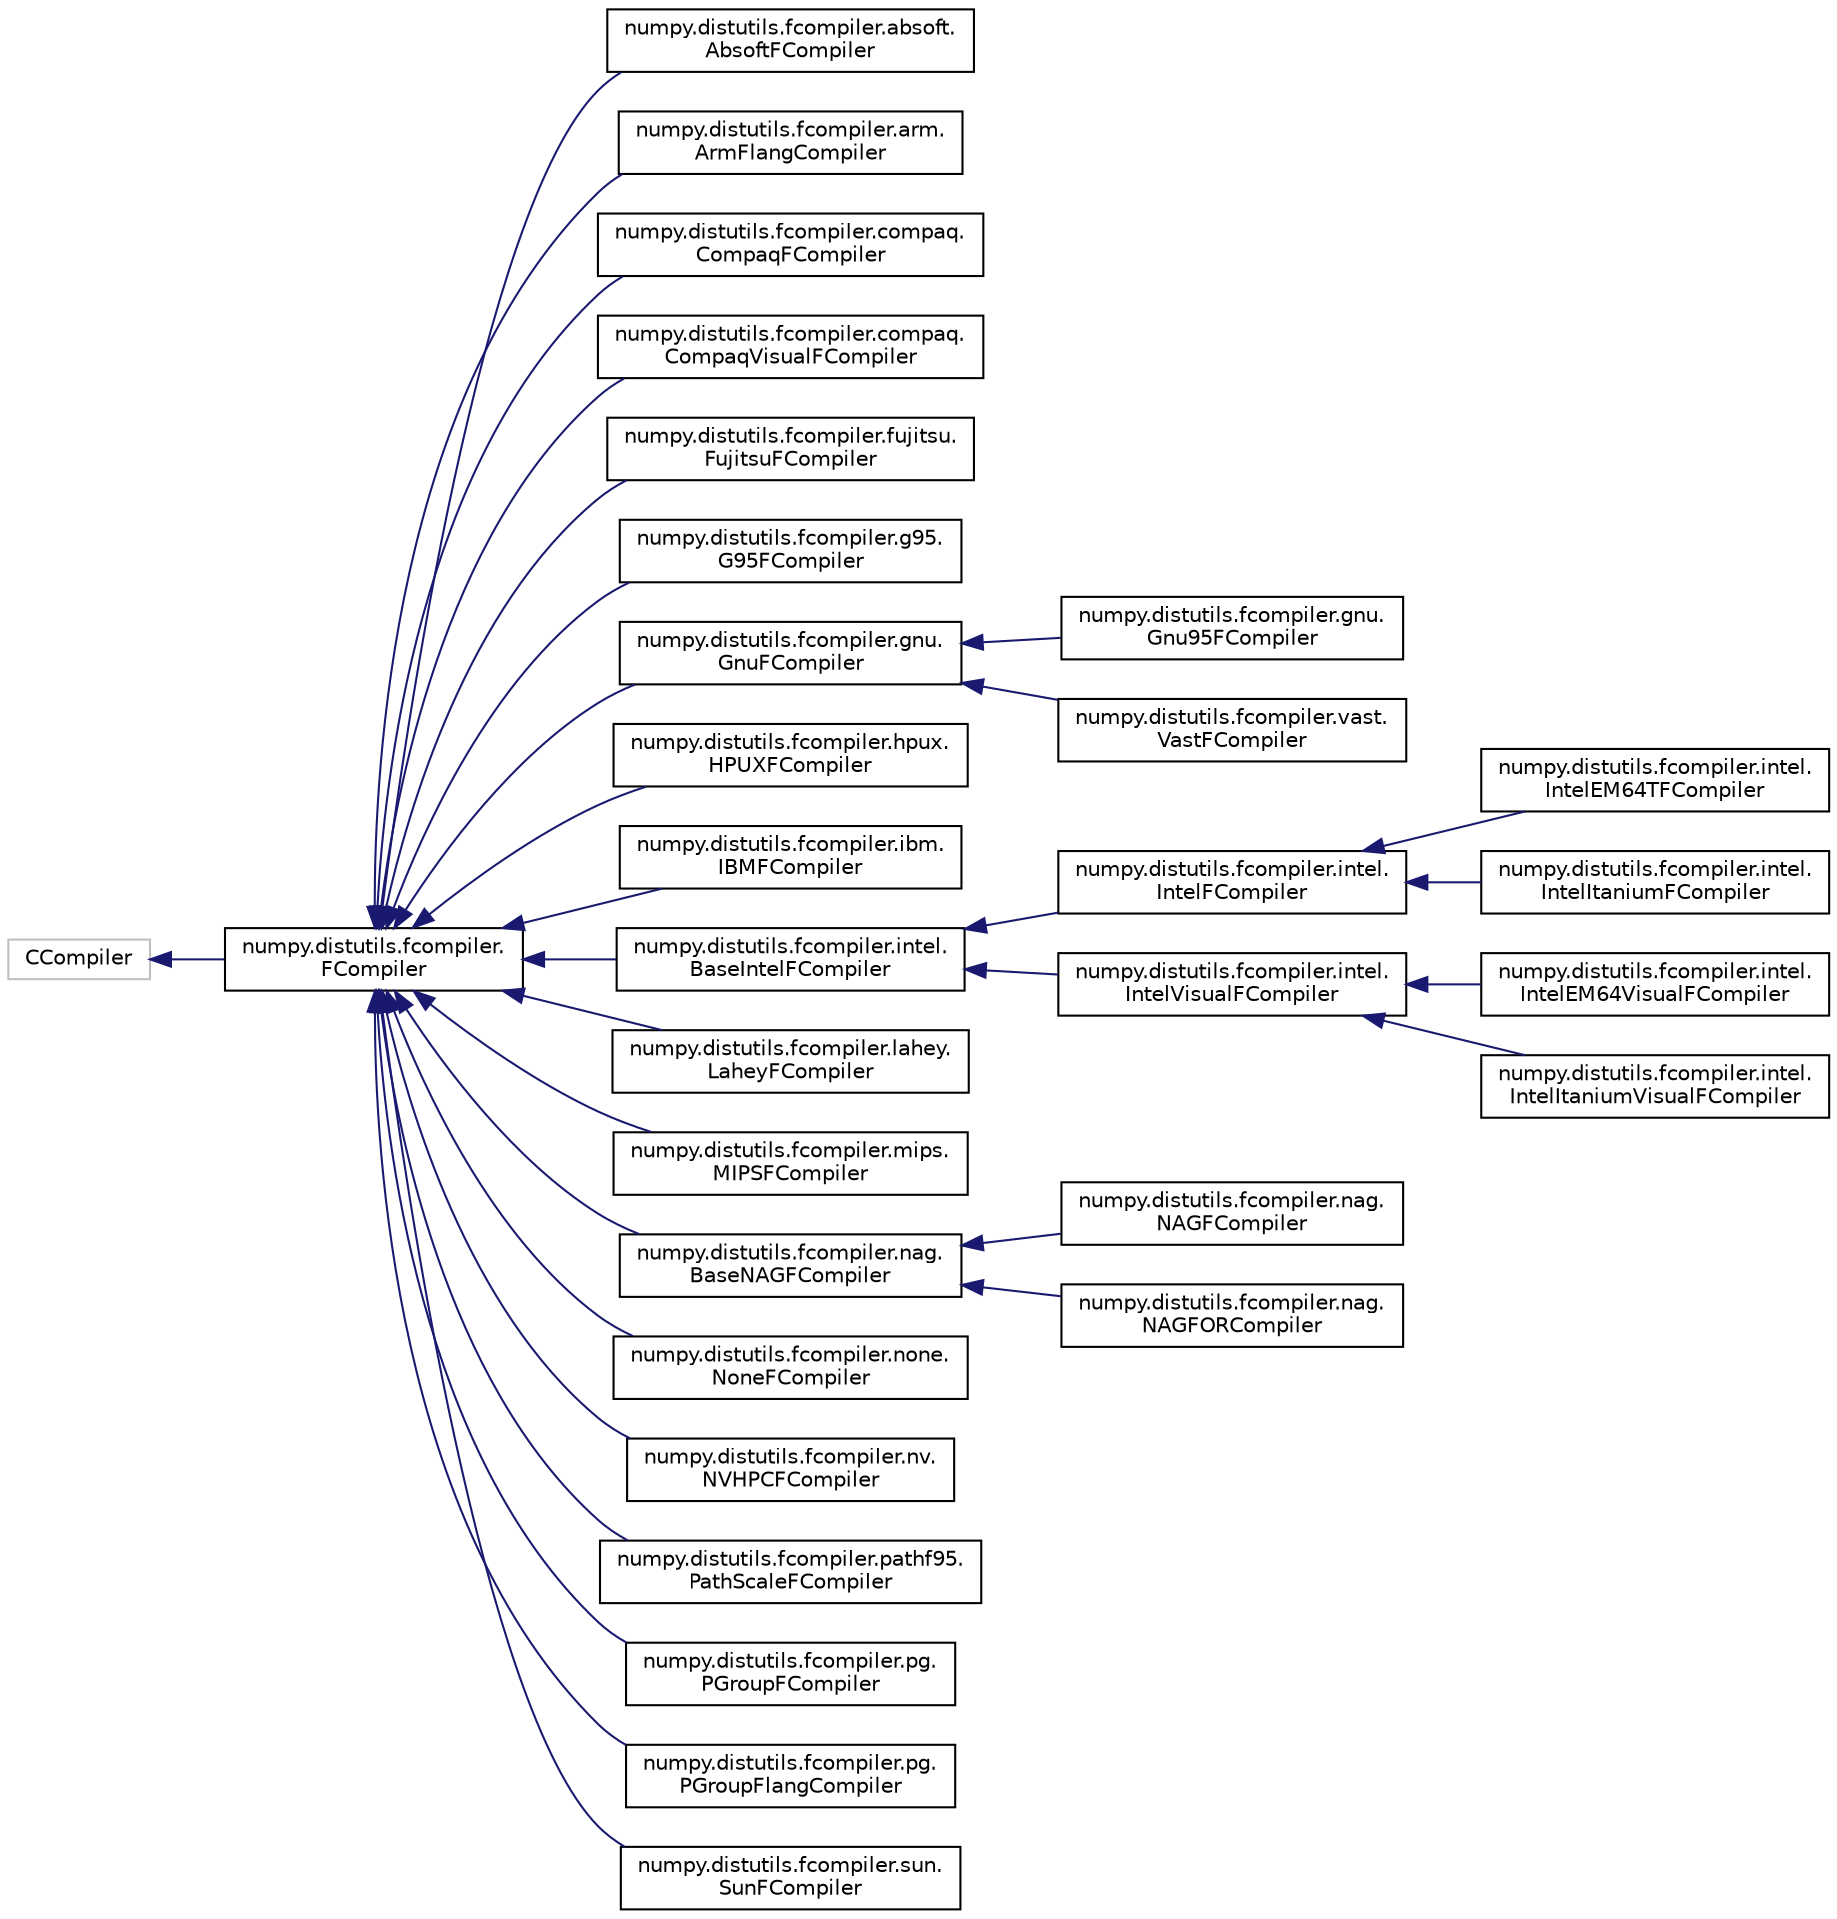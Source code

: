 digraph "Graphical Class Hierarchy"
{
 // LATEX_PDF_SIZE
  edge [fontname="Helvetica",fontsize="10",labelfontname="Helvetica",labelfontsize="10"];
  node [fontname="Helvetica",fontsize="10",shape=record];
  rankdir="LR";
  Node15614 [label="CCompiler",height=0.2,width=0.4,color="grey75", fillcolor="white", style="filled",tooltip=" "];
  Node15614 -> Node0 [dir="back",color="midnightblue",fontsize="10",style="solid",fontname="Helvetica"];
  Node0 [label="numpy.distutils.fcompiler.\lFCompiler",height=0.2,width=0.4,color="black", fillcolor="white", style="filled",URL="$classnumpy_1_1distutils_1_1fcompiler_1_1FCompiler.html",tooltip=" "];
  Node0 -> Node1 [dir="back",color="midnightblue",fontsize="10",style="solid",fontname="Helvetica"];
  Node1 [label="numpy.distutils.fcompiler.absoft.\lAbsoftFCompiler",height=0.2,width=0.4,color="black", fillcolor="white", style="filled",URL="$classnumpy_1_1distutils_1_1fcompiler_1_1absoft_1_1AbsoftFCompiler.html",tooltip=" "];
  Node0 -> Node2 [dir="back",color="midnightblue",fontsize="10",style="solid",fontname="Helvetica"];
  Node2 [label="numpy.distutils.fcompiler.arm.\lArmFlangCompiler",height=0.2,width=0.4,color="black", fillcolor="white", style="filled",URL="$classnumpy_1_1distutils_1_1fcompiler_1_1arm_1_1ArmFlangCompiler.html",tooltip=" "];
  Node0 -> Node3 [dir="back",color="midnightblue",fontsize="10",style="solid",fontname="Helvetica"];
  Node3 [label="numpy.distutils.fcompiler.compaq.\lCompaqFCompiler",height=0.2,width=0.4,color="black", fillcolor="white", style="filled",URL="$classnumpy_1_1distutils_1_1fcompiler_1_1compaq_1_1CompaqFCompiler.html",tooltip=" "];
  Node0 -> Node4 [dir="back",color="midnightblue",fontsize="10",style="solid",fontname="Helvetica"];
  Node4 [label="numpy.distutils.fcompiler.compaq.\lCompaqVisualFCompiler",height=0.2,width=0.4,color="black", fillcolor="white", style="filled",URL="$classnumpy_1_1distutils_1_1fcompiler_1_1compaq_1_1CompaqVisualFCompiler.html",tooltip=" "];
  Node0 -> Node5 [dir="back",color="midnightblue",fontsize="10",style="solid",fontname="Helvetica"];
  Node5 [label="numpy.distutils.fcompiler.fujitsu.\lFujitsuFCompiler",height=0.2,width=0.4,color="black", fillcolor="white", style="filled",URL="$classnumpy_1_1distutils_1_1fcompiler_1_1fujitsu_1_1FujitsuFCompiler.html",tooltip=" "];
  Node0 -> Node6 [dir="back",color="midnightblue",fontsize="10",style="solid",fontname="Helvetica"];
  Node6 [label="numpy.distutils.fcompiler.g95.\lG95FCompiler",height=0.2,width=0.4,color="black", fillcolor="white", style="filled",URL="$classnumpy_1_1distutils_1_1fcompiler_1_1g95_1_1G95FCompiler.html",tooltip=" "];
  Node0 -> Node7 [dir="back",color="midnightblue",fontsize="10",style="solid",fontname="Helvetica"];
  Node7 [label="numpy.distutils.fcompiler.gnu.\lGnuFCompiler",height=0.2,width=0.4,color="black", fillcolor="white", style="filled",URL="$classnumpy_1_1distutils_1_1fcompiler_1_1gnu_1_1GnuFCompiler.html",tooltip=" "];
  Node7 -> Node8 [dir="back",color="midnightblue",fontsize="10",style="solid",fontname="Helvetica"];
  Node8 [label="numpy.distutils.fcompiler.gnu.\lGnu95FCompiler",height=0.2,width=0.4,color="black", fillcolor="white", style="filled",URL="$classnumpy_1_1distutils_1_1fcompiler_1_1gnu_1_1Gnu95FCompiler.html",tooltip=" "];
  Node7 -> Node9 [dir="back",color="midnightblue",fontsize="10",style="solid",fontname="Helvetica"];
  Node9 [label="numpy.distutils.fcompiler.vast.\lVastFCompiler",height=0.2,width=0.4,color="black", fillcolor="white", style="filled",URL="$classnumpy_1_1distutils_1_1fcompiler_1_1vast_1_1VastFCompiler.html",tooltip=" "];
  Node0 -> Node10 [dir="back",color="midnightblue",fontsize="10",style="solid",fontname="Helvetica"];
  Node10 [label="numpy.distutils.fcompiler.hpux.\lHPUXFCompiler",height=0.2,width=0.4,color="black", fillcolor="white", style="filled",URL="$classnumpy_1_1distutils_1_1fcompiler_1_1hpux_1_1HPUXFCompiler.html",tooltip=" "];
  Node0 -> Node11 [dir="back",color="midnightblue",fontsize="10",style="solid",fontname="Helvetica"];
  Node11 [label="numpy.distutils.fcompiler.ibm.\lIBMFCompiler",height=0.2,width=0.4,color="black", fillcolor="white", style="filled",URL="$classnumpy_1_1distutils_1_1fcompiler_1_1ibm_1_1IBMFCompiler.html",tooltip=" "];
  Node0 -> Node12 [dir="back",color="midnightblue",fontsize="10",style="solid",fontname="Helvetica"];
  Node12 [label="numpy.distutils.fcompiler.intel.\lBaseIntelFCompiler",height=0.2,width=0.4,color="black", fillcolor="white", style="filled",URL="$classnumpy_1_1distutils_1_1fcompiler_1_1intel_1_1BaseIntelFCompiler.html",tooltip=" "];
  Node12 -> Node13 [dir="back",color="midnightblue",fontsize="10",style="solid",fontname="Helvetica"];
  Node13 [label="numpy.distutils.fcompiler.intel.\lIntelFCompiler",height=0.2,width=0.4,color="black", fillcolor="white", style="filled",URL="$classnumpy_1_1distutils_1_1fcompiler_1_1intel_1_1IntelFCompiler.html",tooltip=" "];
  Node13 -> Node14 [dir="back",color="midnightblue",fontsize="10",style="solid",fontname="Helvetica"];
  Node14 [label="numpy.distutils.fcompiler.intel.\lIntelEM64TFCompiler",height=0.2,width=0.4,color="black", fillcolor="white", style="filled",URL="$classnumpy_1_1distutils_1_1fcompiler_1_1intel_1_1IntelEM64TFCompiler.html",tooltip=" "];
  Node13 -> Node15 [dir="back",color="midnightblue",fontsize="10",style="solid",fontname="Helvetica"];
  Node15 [label="numpy.distutils.fcompiler.intel.\lIntelItaniumFCompiler",height=0.2,width=0.4,color="black", fillcolor="white", style="filled",URL="$classnumpy_1_1distutils_1_1fcompiler_1_1intel_1_1IntelItaniumFCompiler.html",tooltip=" "];
  Node12 -> Node16 [dir="back",color="midnightblue",fontsize="10",style="solid",fontname="Helvetica"];
  Node16 [label="numpy.distutils.fcompiler.intel.\lIntelVisualFCompiler",height=0.2,width=0.4,color="black", fillcolor="white", style="filled",URL="$classnumpy_1_1distutils_1_1fcompiler_1_1intel_1_1IntelVisualFCompiler.html",tooltip=" "];
  Node16 -> Node17 [dir="back",color="midnightblue",fontsize="10",style="solid",fontname="Helvetica"];
  Node17 [label="numpy.distutils.fcompiler.intel.\lIntelEM64VisualFCompiler",height=0.2,width=0.4,color="black", fillcolor="white", style="filled",URL="$classnumpy_1_1distutils_1_1fcompiler_1_1intel_1_1IntelEM64VisualFCompiler.html",tooltip=" "];
  Node16 -> Node18 [dir="back",color="midnightblue",fontsize="10",style="solid",fontname="Helvetica"];
  Node18 [label="numpy.distutils.fcompiler.intel.\lIntelItaniumVisualFCompiler",height=0.2,width=0.4,color="black", fillcolor="white", style="filled",URL="$classnumpy_1_1distutils_1_1fcompiler_1_1intel_1_1IntelItaniumVisualFCompiler.html",tooltip=" "];
  Node0 -> Node19 [dir="back",color="midnightblue",fontsize="10",style="solid",fontname="Helvetica"];
  Node19 [label="numpy.distutils.fcompiler.lahey.\lLaheyFCompiler",height=0.2,width=0.4,color="black", fillcolor="white", style="filled",URL="$classnumpy_1_1distutils_1_1fcompiler_1_1lahey_1_1LaheyFCompiler.html",tooltip=" "];
  Node0 -> Node20 [dir="back",color="midnightblue",fontsize="10",style="solid",fontname="Helvetica"];
  Node20 [label="numpy.distutils.fcompiler.mips.\lMIPSFCompiler",height=0.2,width=0.4,color="black", fillcolor="white", style="filled",URL="$classnumpy_1_1distutils_1_1fcompiler_1_1mips_1_1MIPSFCompiler.html",tooltip=" "];
  Node0 -> Node21 [dir="back",color="midnightblue",fontsize="10",style="solid",fontname="Helvetica"];
  Node21 [label="numpy.distutils.fcompiler.nag.\lBaseNAGFCompiler",height=0.2,width=0.4,color="black", fillcolor="white", style="filled",URL="$classnumpy_1_1distutils_1_1fcompiler_1_1nag_1_1BaseNAGFCompiler.html",tooltip=" "];
  Node21 -> Node22 [dir="back",color="midnightblue",fontsize="10",style="solid",fontname="Helvetica"];
  Node22 [label="numpy.distutils.fcompiler.nag.\lNAGFCompiler",height=0.2,width=0.4,color="black", fillcolor="white", style="filled",URL="$classnumpy_1_1distutils_1_1fcompiler_1_1nag_1_1NAGFCompiler.html",tooltip=" "];
  Node21 -> Node23 [dir="back",color="midnightblue",fontsize="10",style="solid",fontname="Helvetica"];
  Node23 [label="numpy.distutils.fcompiler.nag.\lNAGFORCompiler",height=0.2,width=0.4,color="black", fillcolor="white", style="filled",URL="$classnumpy_1_1distutils_1_1fcompiler_1_1nag_1_1NAGFORCompiler.html",tooltip=" "];
  Node0 -> Node24 [dir="back",color="midnightblue",fontsize="10",style="solid",fontname="Helvetica"];
  Node24 [label="numpy.distutils.fcompiler.none.\lNoneFCompiler",height=0.2,width=0.4,color="black", fillcolor="white", style="filled",URL="$classnumpy_1_1distutils_1_1fcompiler_1_1none_1_1NoneFCompiler.html",tooltip=" "];
  Node0 -> Node25 [dir="back",color="midnightblue",fontsize="10",style="solid",fontname="Helvetica"];
  Node25 [label="numpy.distutils.fcompiler.nv.\lNVHPCFCompiler",height=0.2,width=0.4,color="black", fillcolor="white", style="filled",URL="$classnumpy_1_1distutils_1_1fcompiler_1_1nv_1_1NVHPCFCompiler.html",tooltip=" "];
  Node0 -> Node26 [dir="back",color="midnightblue",fontsize="10",style="solid",fontname="Helvetica"];
  Node26 [label="numpy.distutils.fcompiler.pathf95.\lPathScaleFCompiler",height=0.2,width=0.4,color="black", fillcolor="white", style="filled",URL="$classnumpy_1_1distutils_1_1fcompiler_1_1pathf95_1_1PathScaleFCompiler.html",tooltip=" "];
  Node0 -> Node27 [dir="back",color="midnightblue",fontsize="10",style="solid",fontname="Helvetica"];
  Node27 [label="numpy.distutils.fcompiler.pg.\lPGroupFCompiler",height=0.2,width=0.4,color="black", fillcolor="white", style="filled",URL="$classnumpy_1_1distutils_1_1fcompiler_1_1pg_1_1PGroupFCompiler.html",tooltip=" "];
  Node0 -> Node28 [dir="back",color="midnightblue",fontsize="10",style="solid",fontname="Helvetica"];
  Node28 [label="numpy.distutils.fcompiler.pg.\lPGroupFlangCompiler",height=0.2,width=0.4,color="black", fillcolor="white", style="filled",URL="$classnumpy_1_1distutils_1_1fcompiler_1_1pg_1_1PGroupFlangCompiler.html",tooltip=" "];
  Node0 -> Node29 [dir="back",color="midnightblue",fontsize="10",style="solid",fontname="Helvetica"];
  Node29 [label="numpy.distutils.fcompiler.sun.\lSunFCompiler",height=0.2,width=0.4,color="black", fillcolor="white", style="filled",URL="$classnumpy_1_1distutils_1_1fcompiler_1_1sun_1_1SunFCompiler.html",tooltip=" "];
}
